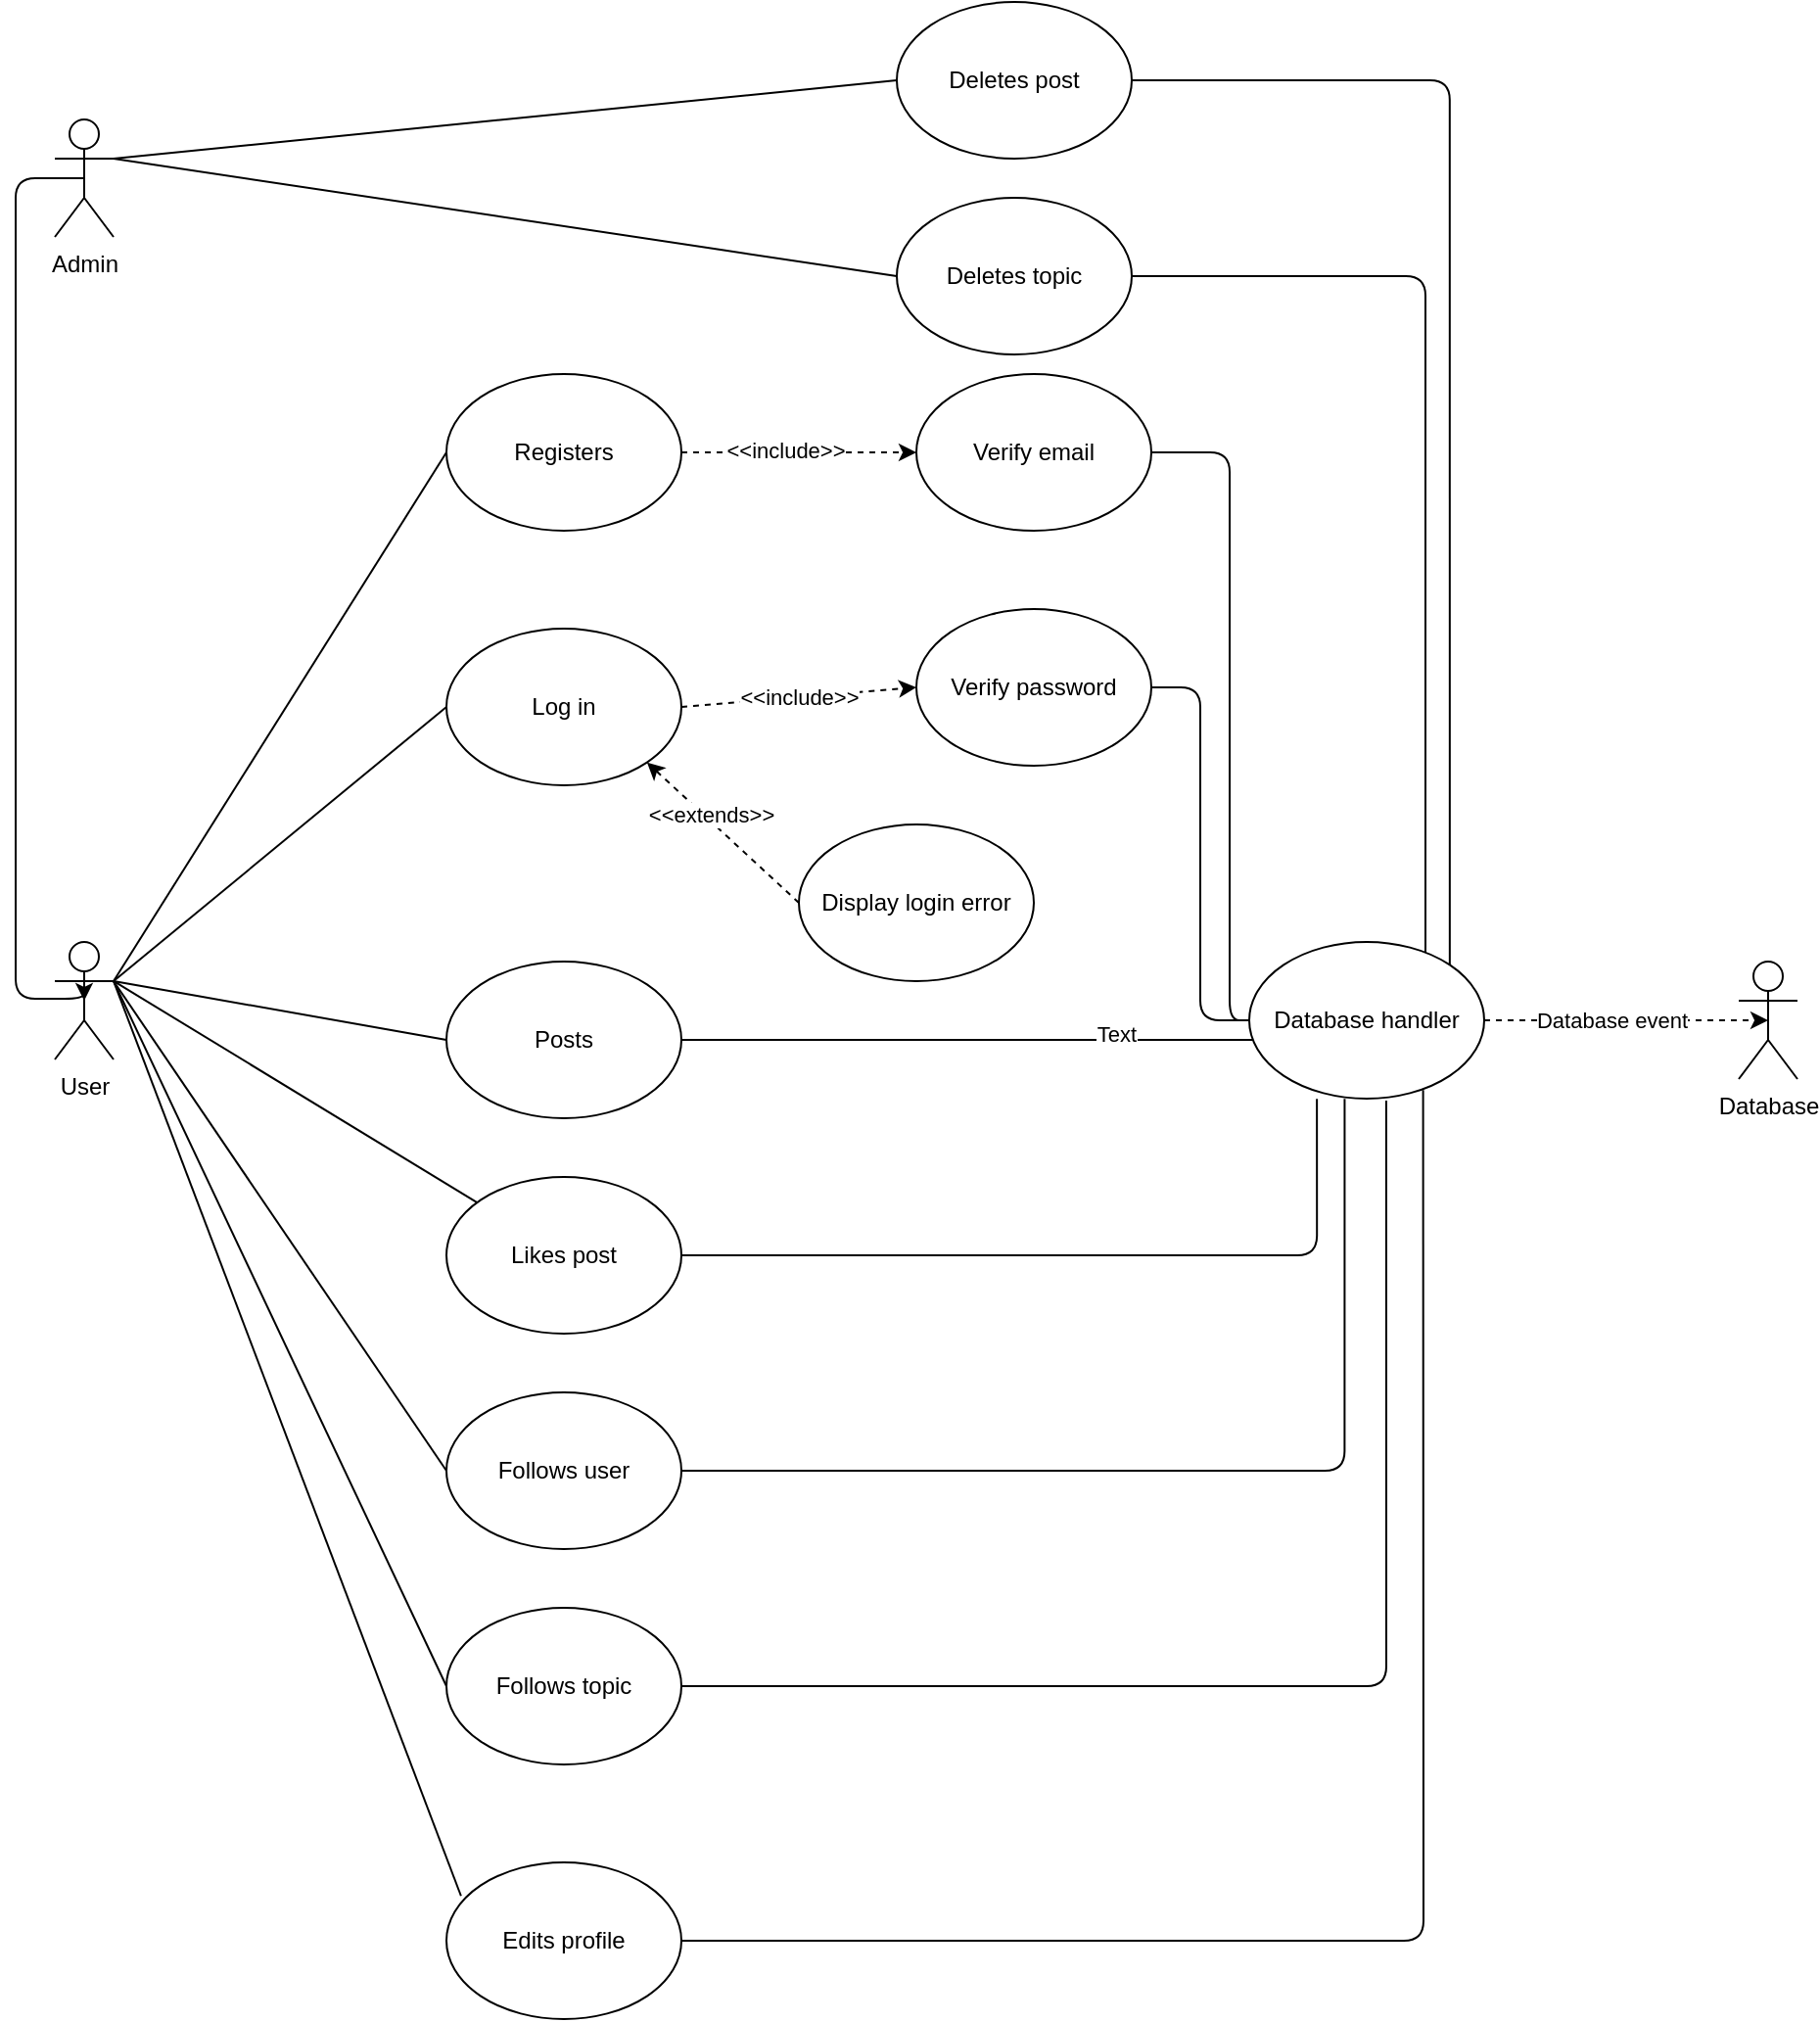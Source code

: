 <mxfile version="13.7.9" type="device"><diagram id="joJfrCGng-W_wRddp_PT" name="Page-1"><mxGraphModel dx="1440" dy="1917" grid="1" gridSize="10" guides="1" tooltips="1" connect="1" arrows="1" fold="1" page="1" pageScale="1" pageWidth="827" pageHeight="1169" math="0" shadow="0"><root><mxCell id="0"/><mxCell id="1" parent="0"/><mxCell id="1ySUsoPjw6uQ7Xd9DaQl-1" value="User&lt;br&gt;" style="shape=umlActor;verticalLabelPosition=bottom;verticalAlign=top;html=1;outlineConnect=0;" parent="1" vertex="1"><mxGeometry x="50" y="370" width="30" height="60" as="geometry"/></mxCell><mxCell id="1ySUsoPjw6uQ7Xd9DaQl-2" value="Database" style="shape=umlActor;verticalLabelPosition=bottom;verticalAlign=top;html=1;outlineConnect=0;" parent="1" vertex="1"><mxGeometry x="910" y="380" width="30" height="60" as="geometry"/></mxCell><mxCell id="1ySUsoPjw6uQ7Xd9DaQl-40" style="edgeStyle=orthogonalEdgeStyle;orthogonalLoop=1;jettySize=auto;html=1;exitX=0.5;exitY=0.5;exitDx=0;exitDy=0;exitPerimeter=0;entryX=0.5;entryY=0.5;entryDx=0;entryDy=0;entryPerimeter=0;endArrow=classic;endFill=1;" parent="1" source="1ySUsoPjw6uQ7Xd9DaQl-3" target="1ySUsoPjw6uQ7Xd9DaQl-1" edge="1"><mxGeometry relative="1" as="geometry"><Array as="points"><mxPoint x="30" y="-20"/><mxPoint x="30" y="399"/><mxPoint x="65" y="399"/></Array></mxGeometry></mxCell><mxCell id="1ySUsoPjw6uQ7Xd9DaQl-3" value="Admin" style="shape=umlActor;verticalLabelPosition=bottom;verticalAlign=top;html=1;outlineConnect=0;" parent="1" vertex="1"><mxGeometry x="50" y="-50" width="30" height="60" as="geometry"/></mxCell><mxCell id="1ySUsoPjw6uQ7Xd9DaQl-4" value="Registers" style="ellipse;whiteSpace=wrap;html=1;" parent="1" vertex="1"><mxGeometry x="250" y="80" width="120" height="80" as="geometry"/></mxCell><mxCell id="1ySUsoPjw6uQ7Xd9DaQl-5" value="Log in" style="ellipse;whiteSpace=wrap;html=1;" parent="1" vertex="1"><mxGeometry x="250" y="210" width="120" height="80" as="geometry"/></mxCell><mxCell id="1ySUsoPjw6uQ7Xd9DaQl-38" style="edgeStyle=orthogonalEdgeStyle;orthogonalLoop=1;jettySize=auto;html=1;exitX=1;exitY=0.5;exitDx=0;exitDy=0;entryX=0;entryY=0;entryDx=0;entryDy=0;endArrow=none;endFill=0;" parent="1" source="1ySUsoPjw6uQ7Xd9DaQl-6" target="1ySUsoPjw6uQ7Xd9DaQl-30" edge="1"><mxGeometry relative="1" as="geometry"><Array as="points"><mxPoint x="678" y="420"/></Array></mxGeometry></mxCell><mxCell id="sOFeX6QkWzJ81U2GML7y-1" value="Text" style="edgeLabel;html=1;align=center;verticalAlign=middle;resizable=0;points=[];" vertex="1" connectable="0" parent="1ySUsoPjw6uQ7Xd9DaQl-38"><mxGeometry x="0.284" y="3" relative="1" as="geometry"><mxPoint as="offset"/></mxGeometry></mxCell><mxCell id="1ySUsoPjw6uQ7Xd9DaQl-6" value="Posts" style="ellipse;whiteSpace=wrap;html=1;" parent="1" vertex="1"><mxGeometry x="250" y="380" width="120" height="80" as="geometry"/></mxCell><mxCell id="1ySUsoPjw6uQ7Xd9DaQl-35" style="edgeStyle=orthogonalEdgeStyle;orthogonalLoop=1;jettySize=auto;html=1;exitX=1;exitY=0.5;exitDx=0;exitDy=0;entryX=0.406;entryY=1.001;entryDx=0;entryDy=0;endArrow=none;endFill=0;entryPerimeter=0;" parent="1" source="1ySUsoPjw6uQ7Xd9DaQl-7" target="1ySUsoPjw6uQ7Xd9DaQl-30" edge="1"><mxGeometry relative="1" as="geometry"/></mxCell><mxCell id="1ySUsoPjw6uQ7Xd9DaQl-7" value="Follows user" style="ellipse;whiteSpace=wrap;html=1;" parent="1" vertex="1"><mxGeometry x="250" y="600" width="120" height="80" as="geometry"/></mxCell><mxCell id="1ySUsoPjw6uQ7Xd9DaQl-36" style="edgeStyle=orthogonalEdgeStyle;orthogonalLoop=1;jettySize=auto;html=1;exitX=1;exitY=0.5;exitDx=0;exitDy=0;entryX=0.583;entryY=1.013;entryDx=0;entryDy=0;endArrow=none;endFill=0;entryPerimeter=0;" parent="1" source="1ySUsoPjw6uQ7Xd9DaQl-8" target="1ySUsoPjw6uQ7Xd9DaQl-30" edge="1"><mxGeometry relative="1" as="geometry"><Array as="points"><mxPoint x="730" y="750"/></Array></mxGeometry></mxCell><mxCell id="1ySUsoPjw6uQ7Xd9DaQl-8" value="Follows topic" style="ellipse;whiteSpace=wrap;html=1;" parent="1" vertex="1"><mxGeometry x="250" y="710" width="120" height="80" as="geometry"/></mxCell><mxCell id="1ySUsoPjw6uQ7Xd9DaQl-9" value="Likes post" style="ellipse;whiteSpace=wrap;html=1;" parent="1" vertex="1"><mxGeometry x="250" y="490" width="120" height="80" as="geometry"/></mxCell><mxCell id="1ySUsoPjw6uQ7Xd9DaQl-10" value="" style="endArrow=none;html=1;entryX=0;entryY=0.5;entryDx=0;entryDy=0;exitX=1;exitY=0.333;exitDx=0;exitDy=0;exitPerimeter=0;" parent="1" source="1ySUsoPjw6uQ7Xd9DaQl-1" target="1ySUsoPjw6uQ7Xd9DaQl-8" edge="1"><mxGeometry width="50" height="50" relative="1" as="geometry"><mxPoint x="140" y="370" as="sourcePoint"/><mxPoint x="220" y="550" as="targetPoint"/></mxGeometry></mxCell><mxCell id="1ySUsoPjw6uQ7Xd9DaQl-11" value="" style="endArrow=none;html=1;entryX=0;entryY=0.5;entryDx=0;entryDy=0;exitX=1;exitY=0.333;exitDx=0;exitDy=0;exitPerimeter=0;" parent="1" source="1ySUsoPjw6uQ7Xd9DaQl-1" target="1ySUsoPjw6uQ7Xd9DaQl-6" edge="1"><mxGeometry width="50" height="50" relative="1" as="geometry"><mxPoint x="140" y="370" as="sourcePoint"/><mxPoint x="190" y="320" as="targetPoint"/></mxGeometry></mxCell><mxCell id="1ySUsoPjw6uQ7Xd9DaQl-12" value="" style="endArrow=none;html=1;exitX=1;exitY=0.333;exitDx=0;exitDy=0;exitPerimeter=0;" parent="1" source="1ySUsoPjw6uQ7Xd9DaQl-1" target="1ySUsoPjw6uQ7Xd9DaQl-9" edge="1"><mxGeometry width="50" height="50" relative="1" as="geometry"><mxPoint x="140" y="370" as="sourcePoint"/><mxPoint x="190" y="320" as="targetPoint"/></mxGeometry></mxCell><mxCell id="1ySUsoPjw6uQ7Xd9DaQl-13" value="" style="endArrow=none;html=1;entryX=0;entryY=0.5;entryDx=0;entryDy=0;exitX=1;exitY=0.333;exitDx=0;exitDy=0;exitPerimeter=0;" parent="1" source="1ySUsoPjw6uQ7Xd9DaQl-1" target="1ySUsoPjw6uQ7Xd9DaQl-7" edge="1"><mxGeometry width="50" height="50" relative="1" as="geometry"><mxPoint x="170" y="510" as="sourcePoint"/><mxPoint x="220" y="460" as="targetPoint"/></mxGeometry></mxCell><mxCell id="1ySUsoPjw6uQ7Xd9DaQl-14" value="" style="endArrow=none;html=1;entryX=0;entryY=0.5;entryDx=0;entryDy=0;exitX=1;exitY=0.333;exitDx=0;exitDy=0;exitPerimeter=0;" parent="1" source="1ySUsoPjw6uQ7Xd9DaQl-1" target="1ySUsoPjw6uQ7Xd9DaQl-5" edge="1"><mxGeometry width="50" height="50" relative="1" as="geometry"><mxPoint x="180" y="440" as="sourcePoint"/><mxPoint x="230" y="390" as="targetPoint"/></mxGeometry></mxCell><mxCell id="1ySUsoPjw6uQ7Xd9DaQl-15" value="" style="endArrow=none;html=1;entryX=0;entryY=0.5;entryDx=0;entryDy=0;exitX=1;exitY=0.333;exitDx=0;exitDy=0;exitPerimeter=0;" parent="1" source="1ySUsoPjw6uQ7Xd9DaQl-1" target="1ySUsoPjw6uQ7Xd9DaQl-4" edge="1"><mxGeometry width="50" height="50" relative="1" as="geometry"><mxPoint x="140" y="370" as="sourcePoint"/><mxPoint x="190" y="320" as="targetPoint"/></mxGeometry></mxCell><mxCell id="1ySUsoPjw6uQ7Xd9DaQl-16" value="" style="endArrow=classic;html=1;dashed=1;exitX=1;exitY=0.5;exitDx=0;exitDy=0;entryX=0;entryY=0.5;entryDx=0;entryDy=0;" parent="1" source="1ySUsoPjw6uQ7Xd9DaQl-4" target="1ySUsoPjw6uQ7Xd9DaQl-17" edge="1"><mxGeometry width="50" height="50" relative="1" as="geometry"><mxPoint x="380" y="360" as="sourcePoint"/><mxPoint x="470" y="360" as="targetPoint"/><Array as="points"/></mxGeometry></mxCell><mxCell id="1ySUsoPjw6uQ7Xd9DaQl-24" value="&amp;lt;&amp;lt;include&amp;gt;&amp;gt;" style="edgeLabel;html=1;align=center;verticalAlign=middle;resizable=0;points=[];" parent="1ySUsoPjw6uQ7Xd9DaQl-16" vertex="1" connectable="0"><mxGeometry y="8" relative="1" as="geometry"><mxPoint x="-7" y="7" as="offset"/></mxGeometry></mxCell><mxCell id="1ySUsoPjw6uQ7Xd9DaQl-44" style="edgeStyle=orthogonalEdgeStyle;orthogonalLoop=1;jettySize=auto;html=1;exitX=1;exitY=0.5;exitDx=0;exitDy=0;entryX=0;entryY=0.5;entryDx=0;entryDy=0;endArrow=none;endFill=0;" parent="1" source="1ySUsoPjw6uQ7Xd9DaQl-17" target="1ySUsoPjw6uQ7Xd9DaQl-30" edge="1"><mxGeometry relative="1" as="geometry"><Array as="points"><mxPoint x="650" y="120"/><mxPoint x="650" y="410"/></Array></mxGeometry></mxCell><mxCell id="1ySUsoPjw6uQ7Xd9DaQl-17" value="Verify email" style="ellipse;whiteSpace=wrap;html=1;" parent="1" vertex="1"><mxGeometry x="490" y="80" width="120" height="80" as="geometry"/></mxCell><mxCell id="1ySUsoPjw6uQ7Xd9DaQl-43" style="edgeStyle=orthogonalEdgeStyle;orthogonalLoop=1;jettySize=auto;html=1;exitX=1;exitY=0.5;exitDx=0;exitDy=0;entryX=0;entryY=0.5;entryDx=0;entryDy=0;endArrow=none;endFill=0;" parent="1" source="1ySUsoPjw6uQ7Xd9DaQl-18" target="1ySUsoPjw6uQ7Xd9DaQl-30" edge="1"><mxGeometry relative="1" as="geometry"/></mxCell><mxCell id="1ySUsoPjw6uQ7Xd9DaQl-18" value="Verify password" style="ellipse;whiteSpace=wrap;html=1;" parent="1" vertex="1"><mxGeometry x="490" y="200" width="120" height="80" as="geometry"/></mxCell><mxCell id="1ySUsoPjw6uQ7Xd9DaQl-19" value="&amp;lt;&amp;lt;include&amp;gt;&amp;gt;" style="endArrow=classic;html=1;dashed=1;exitX=1;exitY=0.5;exitDx=0;exitDy=0;entryX=0;entryY=0.5;entryDx=0;entryDy=0;" parent="1" source="1ySUsoPjw6uQ7Xd9DaQl-5" target="1ySUsoPjw6uQ7Xd9DaQl-18" edge="1"><mxGeometry width="50" height="50" relative="1" as="geometry"><mxPoint x="380" y="459.5" as="sourcePoint"/><mxPoint x="440" y="459.5" as="targetPoint"/><Array as="points"/></mxGeometry></mxCell><mxCell id="1ySUsoPjw6uQ7Xd9DaQl-21" value="Display login error" style="ellipse;whiteSpace=wrap;html=1;" parent="1" vertex="1"><mxGeometry x="430" y="310" width="120" height="80" as="geometry"/></mxCell><mxCell id="1ySUsoPjw6uQ7Xd9DaQl-22" value="" style="endArrow=classic;html=1;dashed=1;entryX=1;entryY=1;entryDx=0;entryDy=0;exitX=0;exitY=0.5;exitDx=0;exitDy=0;" parent="1" source="1ySUsoPjw6uQ7Xd9DaQl-21" target="1ySUsoPjw6uQ7Xd9DaQl-5" edge="1"><mxGeometry width="50" height="50" relative="1" as="geometry"><mxPoint x="440" y="560" as="sourcePoint"/><mxPoint x="490" y="510" as="targetPoint"/></mxGeometry></mxCell><mxCell id="1ySUsoPjw6uQ7Xd9DaQl-25" value="&amp;lt;&amp;lt;extends&amp;gt;&amp;gt;" style="edgeLabel;html=1;align=center;verticalAlign=middle;resizable=0;points=[];" parent="1ySUsoPjw6uQ7Xd9DaQl-22" vertex="1" connectable="0"><mxGeometry x="0.21" y="-2" relative="1" as="geometry"><mxPoint as="offset"/></mxGeometry></mxCell><mxCell id="1ySUsoPjw6uQ7Xd9DaQl-23" value="" style="endArrow=none;html=1;exitX=1;exitY=0.5;exitDx=0;exitDy=0;entryX=0.288;entryY=1.001;entryDx=0;entryDy=0;edgeStyle=orthogonalEdgeStyle;entryPerimeter=0;" parent="1" source="1ySUsoPjw6uQ7Xd9DaQl-9" target="1ySUsoPjw6uQ7Xd9DaQl-30" edge="1"><mxGeometry width="50" height="50" relative="1" as="geometry"><mxPoint x="530" y="220" as="sourcePoint"/><mxPoint x="640" y="340" as="targetPoint"/><Array as="points"><mxPoint x="695" y="530"/></Array></mxGeometry></mxCell><mxCell id="1ySUsoPjw6uQ7Xd9DaQl-42" style="edgeStyle=orthogonalEdgeStyle;orthogonalLoop=1;jettySize=auto;html=1;exitX=1;exitY=0.5;exitDx=0;exitDy=0;entryX=1;entryY=0;entryDx=0;entryDy=0;endArrow=none;endFill=0;" parent="1" source="1ySUsoPjw6uQ7Xd9DaQl-26" target="1ySUsoPjw6uQ7Xd9DaQl-30" edge="1"><mxGeometry relative="1" as="geometry"/></mxCell><mxCell id="1ySUsoPjw6uQ7Xd9DaQl-26" value="Deletes post" style="ellipse;whiteSpace=wrap;html=1;" parent="1" vertex="1"><mxGeometry x="480" y="-110" width="120" height="80" as="geometry"/></mxCell><mxCell id="1ySUsoPjw6uQ7Xd9DaQl-41" style="edgeStyle=orthogonalEdgeStyle;orthogonalLoop=1;jettySize=auto;html=1;exitX=1;exitY=0.5;exitDx=0;exitDy=0;entryX=0.748;entryY=0.068;entryDx=0;entryDy=0;endArrow=none;endFill=0;entryPerimeter=0;" parent="1" source="1ySUsoPjw6uQ7Xd9DaQl-27" target="1ySUsoPjw6uQ7Xd9DaQl-30" edge="1"><mxGeometry relative="1" as="geometry"><Array as="points"><mxPoint x="750" y="30"/><mxPoint x="750" y="382"/></Array></mxGeometry></mxCell><mxCell id="1ySUsoPjw6uQ7Xd9DaQl-27" value="Deletes topic" style="ellipse;whiteSpace=wrap;html=1;" parent="1" vertex="1"><mxGeometry x="480" y="-10" width="120" height="80" as="geometry"/></mxCell><mxCell id="1ySUsoPjw6uQ7Xd9DaQl-28" value="" style="endArrow=none;html=1;entryX=0;entryY=0.5;entryDx=0;entryDy=0;exitX=1;exitY=0.333;exitDx=0;exitDy=0;exitPerimeter=0;" parent="1" source="1ySUsoPjw6uQ7Xd9DaQl-3" target="1ySUsoPjw6uQ7Xd9DaQl-26" edge="1"><mxGeometry width="50" height="50" relative="1" as="geometry"><mxPoint x="410" y="210" as="sourcePoint"/><mxPoint x="460" y="160" as="targetPoint"/><Array as="points"/></mxGeometry></mxCell><mxCell id="1ySUsoPjw6uQ7Xd9DaQl-29" value="" style="endArrow=none;html=1;entryX=0;entryY=0.5;entryDx=0;entryDy=0;exitX=1;exitY=0.333;exitDx=0;exitDy=0;exitPerimeter=0;" parent="1" source="1ySUsoPjw6uQ7Xd9DaQl-3" target="1ySUsoPjw6uQ7Xd9DaQl-27" edge="1"><mxGeometry width="50" height="50" relative="1" as="geometry"><mxPoint x="410" y="210" as="sourcePoint"/><mxPoint x="460" y="160" as="targetPoint"/></mxGeometry></mxCell><mxCell id="1ySUsoPjw6uQ7Xd9DaQl-31" style="edgeStyle=orthogonalEdgeStyle;orthogonalLoop=1;jettySize=auto;html=1;exitX=1;exitY=0.5;exitDx=0;exitDy=0;entryX=0.5;entryY=0.5;entryDx=0;entryDy=0;entryPerimeter=0;dashed=1;" parent="1" source="1ySUsoPjw6uQ7Xd9DaQl-30" target="1ySUsoPjw6uQ7Xd9DaQl-2" edge="1"><mxGeometry relative="1" as="geometry"/></mxCell><mxCell id="1ySUsoPjw6uQ7Xd9DaQl-32" value="Database event" style="edgeLabel;html=1;align=center;verticalAlign=middle;resizable=0;points=[];" parent="1ySUsoPjw6uQ7Xd9DaQl-31" vertex="1" connectable="0"><mxGeometry x="-0.111" relative="1" as="geometry"><mxPoint as="offset"/></mxGeometry></mxCell><mxCell id="1ySUsoPjw6uQ7Xd9DaQl-30" value="Database handler" style="ellipse;whiteSpace=wrap;html=1;" parent="1" vertex="1"><mxGeometry x="660" y="370" width="120" height="80" as="geometry"/></mxCell><mxCell id="1ySUsoPjw6uQ7Xd9DaQl-37" style="edgeStyle=orthogonalEdgeStyle;orthogonalLoop=1;jettySize=auto;html=1;exitX=0;exitY=0;exitDx=0;exitDy=0;entryX=0;entryY=0;entryDx=0;entryDy=0;endArrow=none;endFill=0;" parent="1" source="1ySUsoPjw6uQ7Xd9DaQl-30" target="1ySUsoPjw6uQ7Xd9DaQl-30" edge="1"><mxGeometry relative="1" as="geometry"/></mxCell><mxCell id="sOFeX6QkWzJ81U2GML7y-3" value="Edits profile" style="ellipse;whiteSpace=wrap;html=1;" vertex="1" parent="1"><mxGeometry x="250" y="840" width="120" height="80" as="geometry"/></mxCell><mxCell id="sOFeX6QkWzJ81U2GML7y-4" value="" style="endArrow=none;html=1;entryX=1;entryY=0.333;entryDx=0;entryDy=0;entryPerimeter=0;exitX=0.062;exitY=0.214;exitDx=0;exitDy=0;exitPerimeter=0;" edge="1" parent="1" source="sOFeX6QkWzJ81U2GML7y-3" target="1ySUsoPjw6uQ7Xd9DaQl-1"><mxGeometry width="50" height="50" relative="1" as="geometry"><mxPoint x="310" y="870" as="sourcePoint"/><mxPoint x="30" y="610" as="targetPoint"/></mxGeometry></mxCell><mxCell id="sOFeX6QkWzJ81U2GML7y-5" value="" style="endArrow=none;html=1;exitX=1;exitY=0.5;exitDx=0;exitDy=0;entryX=0.74;entryY=0.946;entryDx=0;entryDy=0;entryPerimeter=0;" edge="1" parent="1" source="sOFeX6QkWzJ81U2GML7y-3" target="1ySUsoPjw6uQ7Xd9DaQl-30"><mxGeometry width="50" height="50" relative="1" as="geometry"><mxPoint x="440" y="840" as="sourcePoint"/><mxPoint x="450" y="640" as="targetPoint"/><Array as="points"><mxPoint x="749" y="880"/></Array></mxGeometry></mxCell></root></mxGraphModel></diagram></mxfile>